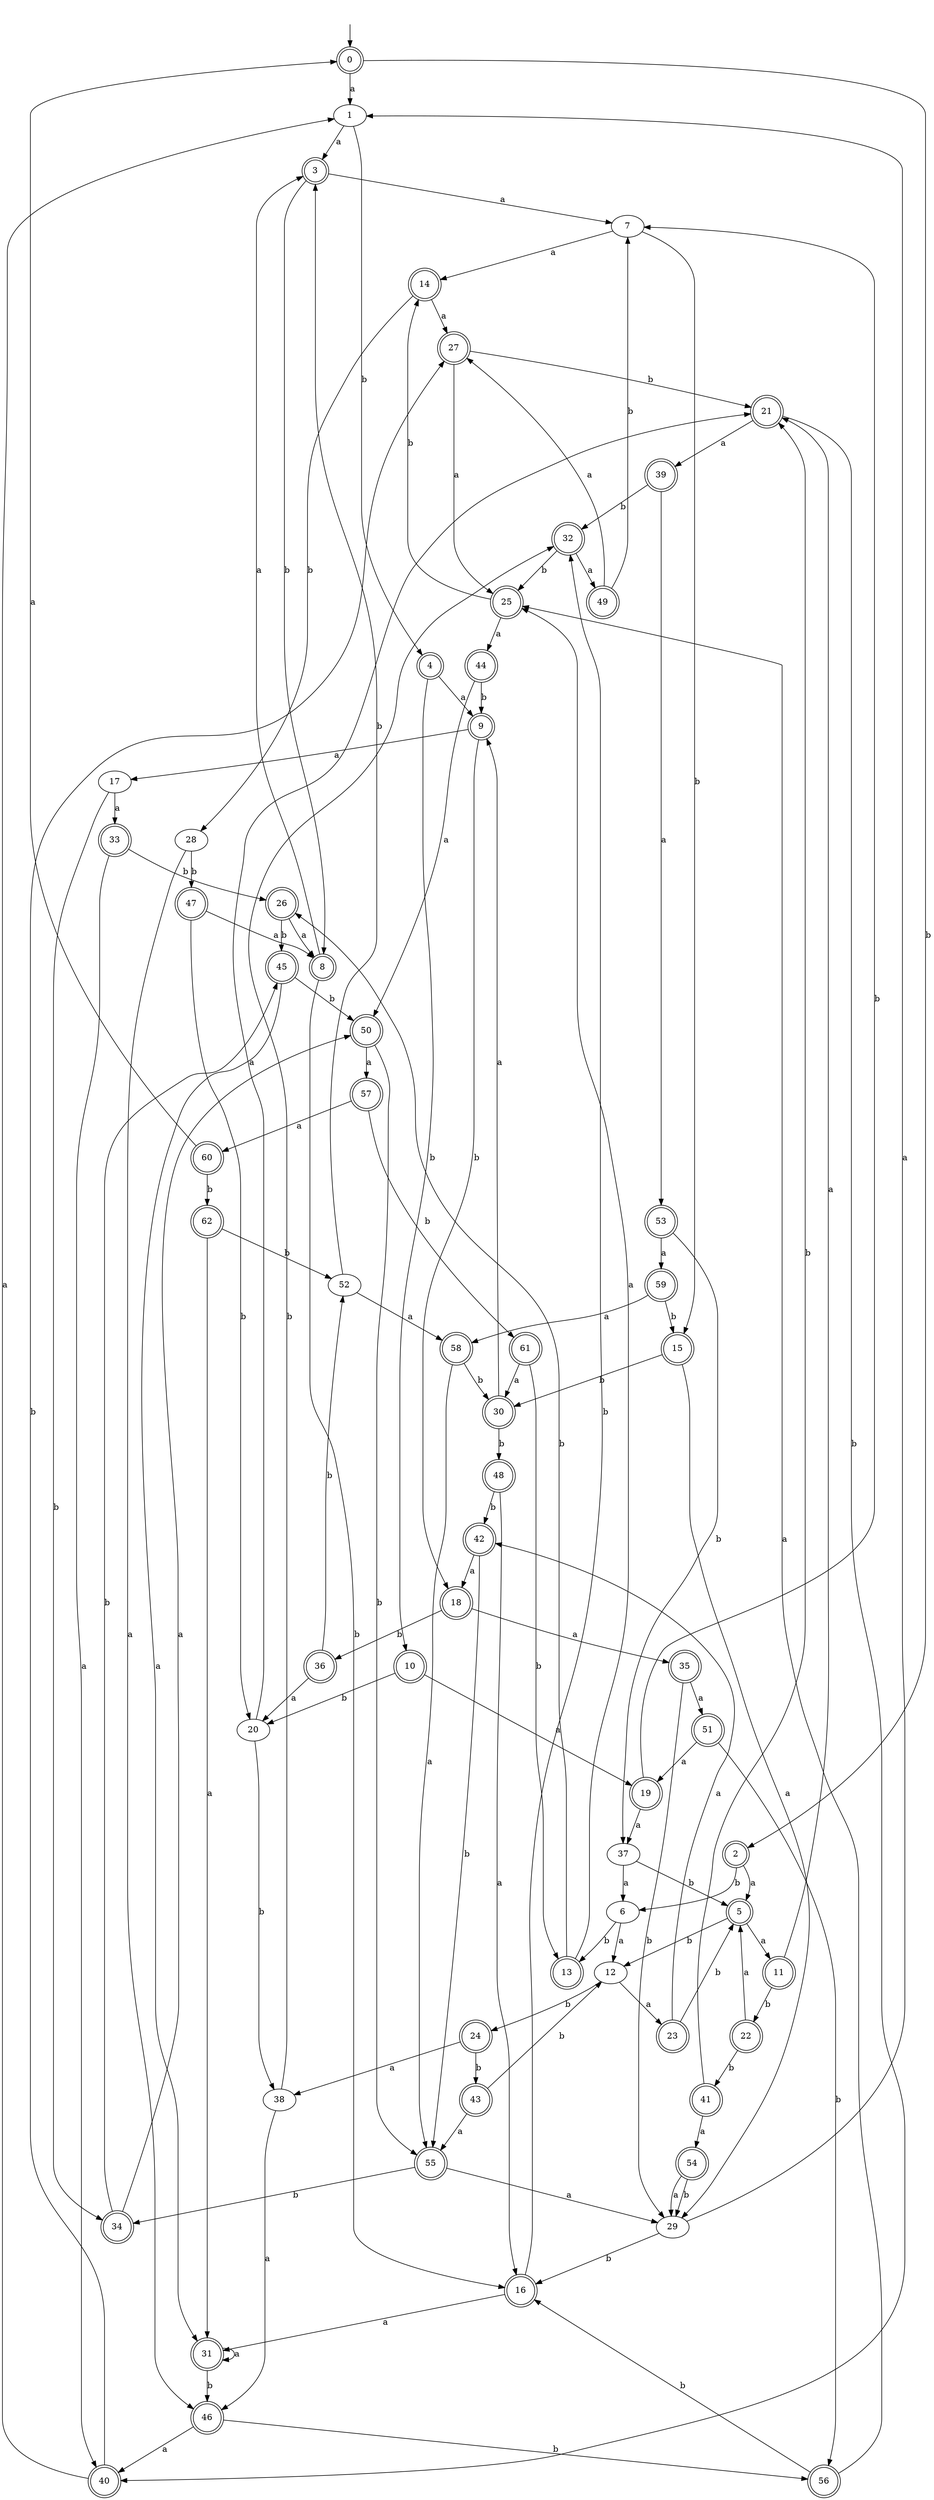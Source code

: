 digraph RandomDFA {
  __start0 [label="", shape=none];
  __start0 -> 0 [label=""];
  0 [shape=circle] [shape=doublecircle]
  0 -> 1 [label="a"]
  0 -> 2 [label="b"]
  1
  1 -> 3 [label="a"]
  1 -> 4 [label="b"]
  2 [shape=doublecircle]
  2 -> 5 [label="a"]
  2 -> 6 [label="b"]
  3 [shape=doublecircle]
  3 -> 7 [label="a"]
  3 -> 8 [label="b"]
  4 [shape=doublecircle]
  4 -> 9 [label="a"]
  4 -> 10 [label="b"]
  5 [shape=doublecircle]
  5 -> 11 [label="a"]
  5 -> 12 [label="b"]
  6
  6 -> 12 [label="a"]
  6 -> 13 [label="b"]
  7
  7 -> 14 [label="a"]
  7 -> 15 [label="b"]
  8 [shape=doublecircle]
  8 -> 3 [label="a"]
  8 -> 16 [label="b"]
  9 [shape=doublecircle]
  9 -> 17 [label="a"]
  9 -> 18 [label="b"]
  10 [shape=doublecircle]
  10 -> 19 [label="a"]
  10 -> 20 [label="b"]
  11 [shape=doublecircle]
  11 -> 21 [label="a"]
  11 -> 22 [label="b"]
  12
  12 -> 23 [label="a"]
  12 -> 24 [label="b"]
  13 [shape=doublecircle]
  13 -> 25 [label="a"]
  13 -> 26 [label="b"]
  14 [shape=doublecircle]
  14 -> 27 [label="a"]
  14 -> 28 [label="b"]
  15 [shape=doublecircle]
  15 -> 29 [label="a"]
  15 -> 30 [label="b"]
  16 [shape=doublecircle]
  16 -> 31 [label="a"]
  16 -> 32 [label="b"]
  17
  17 -> 33 [label="a"]
  17 -> 34 [label="b"]
  18 [shape=doublecircle]
  18 -> 35 [label="a"]
  18 -> 36 [label="b"]
  19 [shape=doublecircle]
  19 -> 37 [label="a"]
  19 -> 7 [label="b"]
  20
  20 -> 21 [label="a"]
  20 -> 38 [label="b"]
  21 [shape=doublecircle]
  21 -> 39 [label="a"]
  21 -> 40 [label="b"]
  22 [shape=doublecircle]
  22 -> 5 [label="a"]
  22 -> 41 [label="b"]
  23 [shape=doublecircle]
  23 -> 42 [label="a"]
  23 -> 5 [label="b"]
  24 [shape=doublecircle]
  24 -> 38 [label="a"]
  24 -> 43 [label="b"]
  25 [shape=doublecircle]
  25 -> 44 [label="a"]
  25 -> 14 [label="b"]
  26 [shape=doublecircle]
  26 -> 8 [label="a"]
  26 -> 45 [label="b"]
  27 [shape=doublecircle]
  27 -> 25 [label="a"]
  27 -> 21 [label="b"]
  28
  28 -> 46 [label="a"]
  28 -> 47 [label="b"]
  29
  29 -> 1 [label="a"]
  29 -> 16 [label="b"]
  30 [shape=doublecircle]
  30 -> 9 [label="a"]
  30 -> 48 [label="b"]
  31 [shape=doublecircle]
  31 -> 31 [label="a"]
  31 -> 46 [label="b"]
  32 [shape=doublecircle]
  32 -> 49 [label="a"]
  32 -> 25 [label="b"]
  33 [shape=doublecircle]
  33 -> 40 [label="a"]
  33 -> 26 [label="b"]
  34 [shape=doublecircle]
  34 -> 50 [label="a"]
  34 -> 45 [label="b"]
  35 [shape=doublecircle]
  35 -> 51 [label="a"]
  35 -> 29 [label="b"]
  36 [shape=doublecircle]
  36 -> 20 [label="a"]
  36 -> 52 [label="b"]
  37
  37 -> 6 [label="a"]
  37 -> 5 [label="b"]
  38
  38 -> 46 [label="a"]
  38 -> 32 [label="b"]
  39 [shape=doublecircle]
  39 -> 53 [label="a"]
  39 -> 32 [label="b"]
  40 [shape=doublecircle]
  40 -> 1 [label="a"]
  40 -> 27 [label="b"]
  41 [shape=doublecircle]
  41 -> 54 [label="a"]
  41 -> 21 [label="b"]
  42 [shape=doublecircle]
  42 -> 18 [label="a"]
  42 -> 55 [label="b"]
  43 [shape=doublecircle]
  43 -> 55 [label="a"]
  43 -> 12 [label="b"]
  44 [shape=doublecircle]
  44 -> 50 [label="a"]
  44 -> 9 [label="b"]
  45 [shape=doublecircle]
  45 -> 31 [label="a"]
  45 -> 50 [label="b"]
  46 [shape=doublecircle]
  46 -> 40 [label="a"]
  46 -> 56 [label="b"]
  47 [shape=doublecircle]
  47 -> 8 [label="a"]
  47 -> 20 [label="b"]
  48 [shape=doublecircle]
  48 -> 16 [label="a"]
  48 -> 42 [label="b"]
  49 [shape=doublecircle]
  49 -> 27 [label="a"]
  49 -> 7 [label="b"]
  50 [shape=doublecircle]
  50 -> 57 [label="a"]
  50 -> 55 [label="b"]
  51 [shape=doublecircle]
  51 -> 19 [label="a"]
  51 -> 56 [label="b"]
  52
  52 -> 58 [label="a"]
  52 -> 3 [label="b"]
  53 [shape=doublecircle]
  53 -> 59 [label="a"]
  53 -> 37 [label="b"]
  54 [shape=doublecircle]
  54 -> 29 [label="a"]
  54 -> 29 [label="b"]
  55 [shape=doublecircle]
  55 -> 29 [label="a"]
  55 -> 34 [label="b"]
  56 [shape=doublecircle]
  56 -> 25 [label="a"]
  56 -> 16 [label="b"]
  57 [shape=doublecircle]
  57 -> 60 [label="a"]
  57 -> 61 [label="b"]
  58 [shape=doublecircle]
  58 -> 55 [label="a"]
  58 -> 30 [label="b"]
  59 [shape=doublecircle]
  59 -> 58 [label="a"]
  59 -> 15 [label="b"]
  60 [shape=doublecircle]
  60 -> 0 [label="a"]
  60 -> 62 [label="b"]
  61 [shape=doublecircle]
  61 -> 30 [label="a"]
  61 -> 13 [label="b"]
  62 [shape=doublecircle]
  62 -> 31 [label="a"]
  62 -> 52 [label="b"]
}
